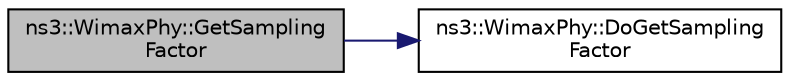 digraph "ns3::WimaxPhy::GetSamplingFactor"
{
 // LATEX_PDF_SIZE
  edge [fontname="Helvetica",fontsize="10",labelfontname="Helvetica",labelfontsize="10"];
  node [fontname="Helvetica",fontsize="10",shape=record];
  rankdir="LR";
  Node1 [label="ns3::WimaxPhy::GetSampling\lFactor",height=0.2,width=0.4,color="black", fillcolor="grey75", style="filled", fontcolor="black",tooltip="Get the sampling factor."];
  Node1 -> Node2 [color="midnightblue",fontsize="10",style="solid",fontname="Helvetica"];
  Node2 [label="ns3::WimaxPhy::DoGetSampling\lFactor",height=0.2,width=0.4,color="black", fillcolor="white", style="filled",URL="$classns3_1_1_wimax_phy.html#a919ad33ecebb052d8794596c2de72376",tooltip="Get sampling factor."];
}
